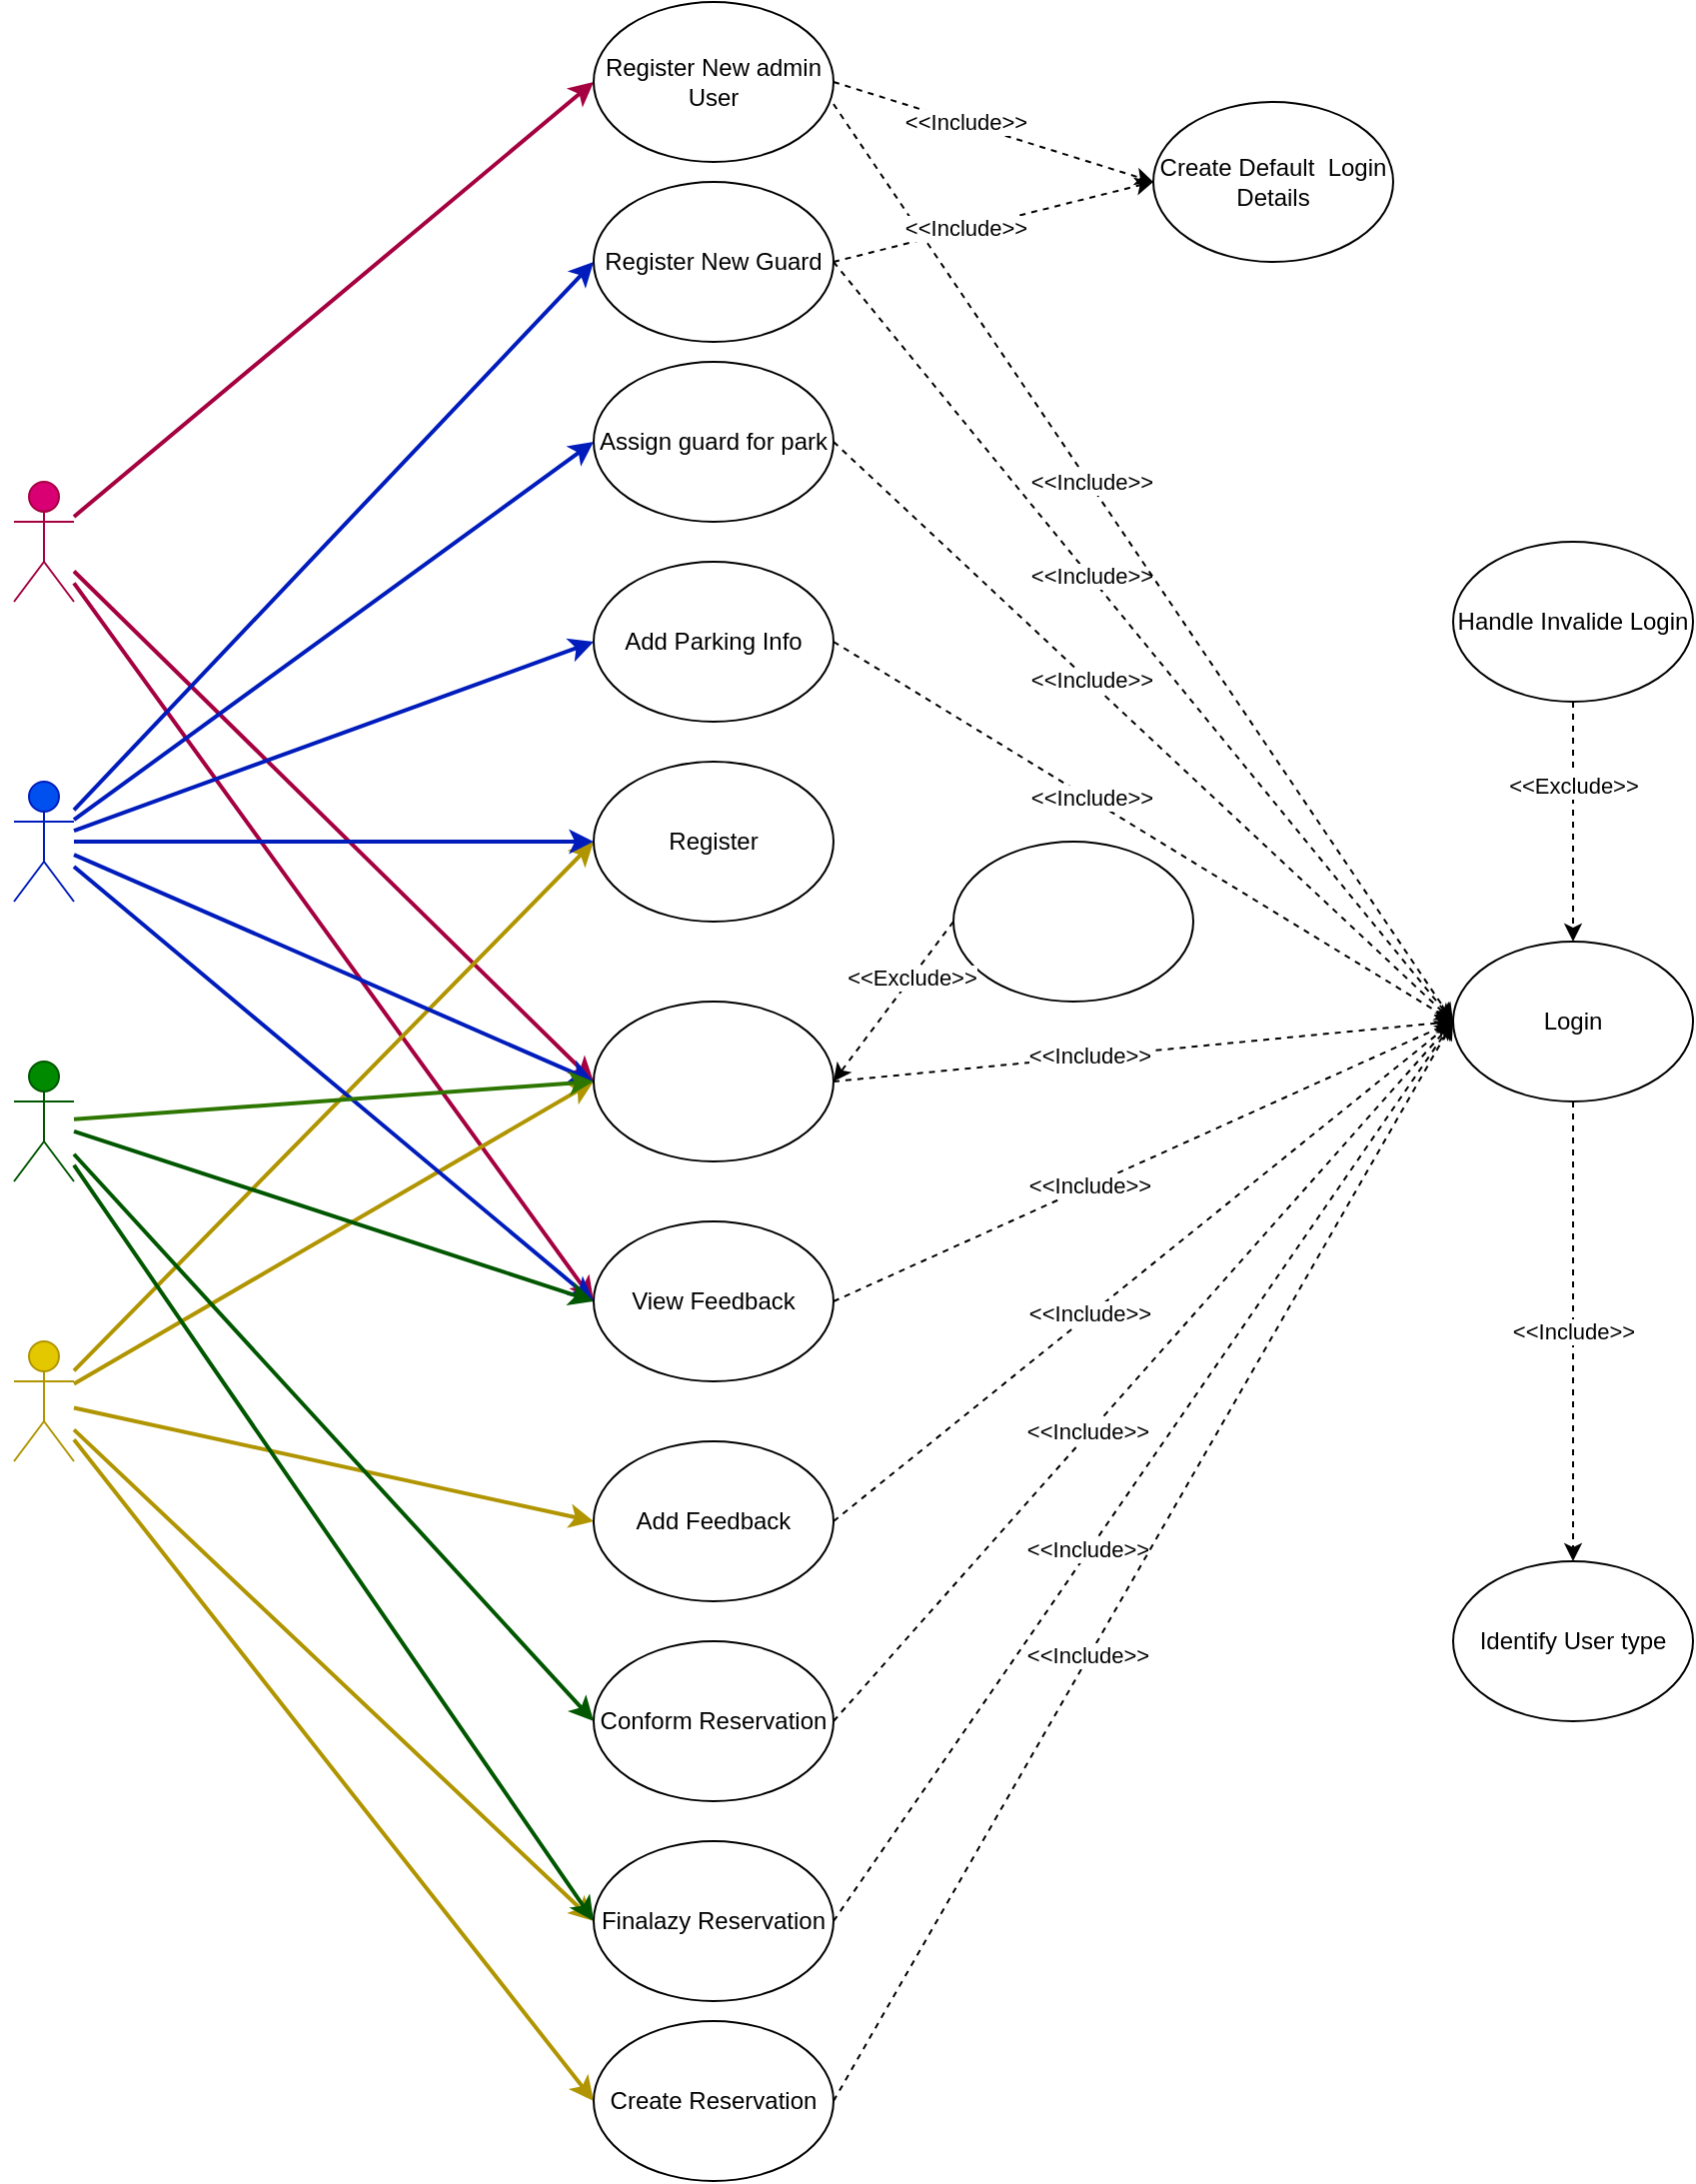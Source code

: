 <mxfile>
    <diagram id="7gdm1OnxOSPeQQPsCqYD" name="Page-1">
        <mxGraphModel dx="1386" dy="800" grid="1" gridSize="10" guides="1" tooltips="1" connect="1" arrows="1" fold="1" page="1" pageScale="1" pageWidth="850" pageHeight="1100" math="0" shadow="0">
            <root>
                <mxCell id="0"/>
                <mxCell id="1" parent="0"/>
                <mxCell id="34" style="edgeStyle=none;html=1;entryX=0;entryY=0.5;entryDx=0;entryDy=0;fillColor=#d80073;strokeColor=#A50040;strokeWidth=2;" edge="1" parent="1" source="3" target="33">
                    <mxGeometry relative="1" as="geometry"/>
                </mxCell>
                <mxCell id="63" style="edgeStyle=none;html=1;entryX=0;entryY=0.5;entryDx=0;entryDy=0;strokeWidth=2;fontColor=#ffffff;fillColor=#d80073;strokeColor=#A50040;" edge="1" parent="1" source="3" target="61">
                    <mxGeometry relative="1" as="geometry"/>
                </mxCell>
                <mxCell id="87" style="edgeStyle=none;html=1;entryX=0;entryY=0.5;entryDx=0;entryDy=0;strokeWidth=2;fontColor=#ffffff;fillColor=#d80073;strokeColor=#A50040;" edge="1" parent="1" source="3" target="78">
                    <mxGeometry relative="1" as="geometry"/>
                </mxCell>
                <mxCell id="3" value="Admin&lt;br&gt;" style="shape=umlActor;verticalLabelPosition=bottom;verticalAlign=top;html=1;outlineConnect=0;fillColor=#d80073;fontColor=#ffffff;strokeColor=#A50040;" vertex="1" parent="1">
                    <mxGeometry x="10" y="240" width="30" height="60" as="geometry"/>
                </mxCell>
                <mxCell id="26" style="edgeStyle=none;html=1;entryX=0;entryY=0.5;entryDx=0;entryDy=0;strokeWidth=2;fillColor=#e3c800;strokeColor=#B09500;" edge="1" parent="1" source="4" target="9">
                    <mxGeometry relative="1" as="geometry">
                        <mxPoint x="380" y="420" as="targetPoint"/>
                    </mxGeometry>
                </mxCell>
                <mxCell id="32" style="edgeStyle=none;html=1;entryX=0;entryY=0.5;entryDx=0;entryDy=0;strokeWidth=2;fillColor=#e3c800;strokeColor=#B09500;" edge="1" parent="1" source="4" target="16">
                    <mxGeometry relative="1" as="geometry"/>
                </mxCell>
                <mxCell id="45" style="edgeStyle=none;html=1;entryX=0;entryY=0.5;entryDx=0;entryDy=0;strokeWidth=2;fillColor=#e3c800;strokeColor=#B09500;" edge="1" parent="1" source="4" target="44">
                    <mxGeometry relative="1" as="geometry"/>
                </mxCell>
                <mxCell id="50" style="edgeStyle=none;html=1;entryX=0;entryY=0.5;entryDx=0;entryDy=0;strokeWidth=2;fillColor=#e3c800;strokeColor=#B09500;" edge="1" parent="1" source="4" target="48">
                    <mxGeometry relative="1" as="geometry"/>
                </mxCell>
                <mxCell id="90" style="edgeStyle=none;html=1;entryX=0;entryY=0.5;entryDx=0;entryDy=0;strokeWidth=2;fontColor=#ffffff;fillColor=#e3c800;strokeColor=#B09500;" edge="1" parent="1" source="4" target="78">
                    <mxGeometry relative="1" as="geometry"/>
                </mxCell>
                <mxCell id="4" value="&lt;font color=&quot;#ffffff&quot;&gt;User&lt;/font&gt;" style="shape=umlActor;verticalLabelPosition=bottom;verticalAlign=top;html=1;outlineConnect=0;fillColor=#e3c800;fontColor=#000000;strokeColor=#B09500;" vertex="1" parent="1">
                    <mxGeometry x="10" y="670" width="30" height="60" as="geometry"/>
                </mxCell>
                <mxCell id="23" style="edgeStyle=none;html=1;entryX=0;entryY=0.5;entryDx=0;entryDy=0;fillColor=#0050ef;strokeColor=#001DBC;strokeWidth=2;" edge="1" parent="1" source="5" target="9">
                    <mxGeometry relative="1" as="geometry"/>
                </mxCell>
                <mxCell id="35" style="edgeStyle=none;html=1;entryX=0;entryY=0.5;entryDx=0;entryDy=0;fillColor=#0050ef;strokeColor=#001DBC;strokeWidth=2;" edge="1" parent="1" source="5" target="33">
                    <mxGeometry relative="1" as="geometry">
                        <mxPoint x="290" y="560" as="targetPoint"/>
                    </mxGeometry>
                </mxCell>
                <mxCell id="41" style="edgeStyle=none;html=1;entryX=0;entryY=0.5;entryDx=0;entryDy=0;fillColor=#0050ef;strokeColor=#001DBC;strokeWidth=2;" edge="1" parent="1" source="5" target="40">
                    <mxGeometry relative="1" as="geometry"/>
                </mxCell>
                <mxCell id="59" style="edgeStyle=none;html=1;entryX=0;entryY=0.5;entryDx=0;entryDy=0;strokeWidth=2;fontColor=#ffffff;fillColor=#0050ef;strokeColor=#001DBC;" edge="1" parent="1" source="5" target="58">
                    <mxGeometry relative="1" as="geometry"/>
                </mxCell>
                <mxCell id="64" style="edgeStyle=none;html=1;entryX=0;entryY=0.5;entryDx=0;entryDy=0;strokeWidth=2;fontColor=#ffffff;fillColor=#0050ef;strokeColor=#001DBC;" edge="1" parent="1" source="5" target="62">
                    <mxGeometry relative="1" as="geometry"/>
                </mxCell>
                <mxCell id="88" style="edgeStyle=none;html=1;entryX=0;entryY=0.5;entryDx=0;entryDy=0;strokeWidth=2;fontColor=#ffffff;fillColor=#0050ef;strokeColor=#001DBC;" edge="1" parent="1" source="5" target="78">
                    <mxGeometry relative="1" as="geometry"/>
                </mxCell>
                <mxCell id="5" value="Park &lt;br&gt;Owner" style="shape=umlActor;verticalLabelPosition=bottom;verticalAlign=top;html=1;outlineConnect=0;fillColor=#0050ef;fontColor=#ffffff;strokeColor=#001DBC;" vertex="1" parent="1">
                    <mxGeometry x="10" y="390" width="30" height="60" as="geometry"/>
                </mxCell>
                <mxCell id="36" style="edgeStyle=none;html=1;entryX=0;entryY=0.5;entryDx=0;entryDy=0;fillColor=#008a00;strokeColor=#005700;strokeWidth=2;" edge="1" parent="1" source="6" target="33">
                    <mxGeometry relative="1" as="geometry">
                        <mxPoint x="370" y="560" as="targetPoint"/>
                    </mxGeometry>
                </mxCell>
                <mxCell id="47" style="edgeStyle=none;html=1;entryX=0;entryY=0.5;entryDx=0;entryDy=0;fillColor=#008a00;strokeColor=#005700;strokeWidth=2;" edge="1" parent="1" source="6" target="46">
                    <mxGeometry relative="1" as="geometry"/>
                </mxCell>
                <mxCell id="49" style="edgeStyle=none;html=1;entryX=0;entryY=0.5;entryDx=0;entryDy=0;fillColor=#008a00;strokeColor=#005700;strokeWidth=2;" edge="1" parent="1" source="6" target="48">
                    <mxGeometry relative="1" as="geometry"/>
                </mxCell>
                <mxCell id="89" style="edgeStyle=none;html=1;entryX=0;entryY=0.5;entryDx=0;entryDy=0;strokeWidth=2;fontColor=#ffffff;fillColor=#60a917;strokeColor=#2D7600;" edge="1" parent="1" source="6" target="78">
                    <mxGeometry relative="1" as="geometry"/>
                </mxCell>
                <mxCell id="6" value="Security &lt;br&gt;Guard" style="shape=umlActor;verticalLabelPosition=bottom;verticalAlign=top;html=1;outlineConnect=0;fillColor=#008a00;fontColor=#ffffff;strokeColor=#005700;" vertex="1" parent="1">
                    <mxGeometry x="10" y="530" width="30" height="60" as="geometry"/>
                </mxCell>
                <mxCell id="31" value="&amp;lt;&amp;lt;Include&amp;gt;&amp;gt;" style="edgeStyle=none;html=1;entryX=0.5;entryY=0;entryDx=0;entryDy=0;dashed=1;" edge="1" parent="1" source="8" target="28">
                    <mxGeometry relative="1" as="geometry"/>
                </mxCell>
                <mxCell id="8" value="Login" style="ellipse;whiteSpace=wrap;html=1;" vertex="1" parent="1">
                    <mxGeometry x="730" y="470" width="120" height="80" as="geometry"/>
                </mxCell>
                <mxCell id="9" value="Register" style="ellipse;whiteSpace=wrap;html=1;" vertex="1" parent="1">
                    <mxGeometry x="300" y="380" width="120" height="80" as="geometry"/>
                </mxCell>
                <mxCell id="19" style="edgeStyle=none;html=1;exitX=1;exitY=0.5;exitDx=0;exitDy=0;entryX=0;entryY=0.5;entryDx=0;entryDy=0;dashed=1;" edge="1" parent="1" source="16" target="8">
                    <mxGeometry relative="1" as="geometry"/>
                </mxCell>
                <mxCell id="20" value="&amp;lt;&amp;lt;Include&amp;gt;&amp;gt;" style="edgeLabel;html=1;align=center;verticalAlign=middle;resizable=0;points=[];" vertex="1" connectable="0" parent="19">
                    <mxGeometry x="-0.174" y="1" relative="1" as="geometry">
                        <mxPoint as="offset"/>
                    </mxGeometry>
                </mxCell>
                <mxCell id="16" value="Add Feedback" style="ellipse;whiteSpace=wrap;html=1;" vertex="1" parent="1">
                    <mxGeometry x="300" y="720" width="120" height="80" as="geometry"/>
                </mxCell>
                <mxCell id="29" style="edgeStyle=none;html=1;dashed=1;" edge="1" parent="1" source="27" target="8">
                    <mxGeometry relative="1" as="geometry"/>
                </mxCell>
                <mxCell id="30" value="&amp;lt;&amp;lt;Exclude&amp;gt;&amp;gt;" style="edgeLabel;html=1;align=center;verticalAlign=middle;resizable=0;points=[];" vertex="1" connectable="0" parent="29">
                    <mxGeometry x="-0.299" relative="1" as="geometry">
                        <mxPoint as="offset"/>
                    </mxGeometry>
                </mxCell>
                <mxCell id="27" value="Handle Invalide Login" style="ellipse;whiteSpace=wrap;html=1;" vertex="1" parent="1">
                    <mxGeometry x="730" y="270" width="120" height="80" as="geometry"/>
                </mxCell>
                <mxCell id="28" value="Identify User type" style="ellipse;whiteSpace=wrap;html=1;" vertex="1" parent="1">
                    <mxGeometry x="730" y="780" width="120" height="80" as="geometry"/>
                </mxCell>
                <mxCell id="33" value="View Feedback" style="ellipse;whiteSpace=wrap;html=1;" vertex="1" parent="1">
                    <mxGeometry x="300" y="610" width="120" height="80" as="geometry"/>
                </mxCell>
                <mxCell id="38" style="edgeStyle=none;html=1;exitX=1;exitY=0.5;exitDx=0;exitDy=0;dashed=1;entryX=0;entryY=0.5;entryDx=0;entryDy=0;" edge="1" parent="1" source="33" target="8">
                    <mxGeometry relative="1" as="geometry">
                        <mxPoint x="430" y="750" as="sourcePoint"/>
                        <mxPoint x="610" y="500" as="targetPoint"/>
                    </mxGeometry>
                </mxCell>
                <mxCell id="39" value="&amp;lt;&amp;lt;Include&amp;gt;&amp;gt;" style="edgeLabel;html=1;align=center;verticalAlign=middle;resizable=0;points=[];" vertex="1" connectable="0" parent="38">
                    <mxGeometry x="-0.174" y="1" relative="1" as="geometry">
                        <mxPoint as="offset"/>
                    </mxGeometry>
                </mxCell>
                <mxCell id="40" value="Add Parking Info" style="ellipse;whiteSpace=wrap;html=1;" vertex="1" parent="1">
                    <mxGeometry x="300" y="280" width="120" height="80" as="geometry"/>
                </mxCell>
                <mxCell id="42" style="edgeStyle=none;html=1;exitX=1;exitY=0.5;exitDx=0;exitDy=0;dashed=1;entryX=0;entryY=0.5;entryDx=0;entryDy=0;" edge="1" parent="1" source="40" target="8">
                    <mxGeometry relative="1" as="geometry">
                        <mxPoint x="430" y="620" as="sourcePoint"/>
                        <mxPoint x="640" y="520" as="targetPoint"/>
                    </mxGeometry>
                </mxCell>
                <mxCell id="43" value="&amp;lt;&amp;lt;Include&amp;gt;&amp;gt;" style="edgeLabel;html=1;align=center;verticalAlign=middle;resizable=0;points=[];" vertex="1" connectable="0" parent="42">
                    <mxGeometry x="-0.174" y="1" relative="1" as="geometry">
                        <mxPoint as="offset"/>
                    </mxGeometry>
                </mxCell>
                <mxCell id="44" value="Create Reservation" style="ellipse;whiteSpace=wrap;html=1;" vertex="1" parent="1">
                    <mxGeometry x="300" y="1010" width="120" height="80" as="geometry"/>
                </mxCell>
                <mxCell id="46" value="Conform Reservation" style="ellipse;whiteSpace=wrap;html=1;" vertex="1" parent="1">
                    <mxGeometry x="300" y="820" width="120" height="80" as="geometry"/>
                </mxCell>
                <mxCell id="48" value="Finalazy Reservation" style="ellipse;whiteSpace=wrap;html=1;" vertex="1" parent="1">
                    <mxGeometry x="300" y="920" width="120" height="80" as="geometry"/>
                </mxCell>
                <mxCell id="51" style="edgeStyle=none;html=1;exitX=1;exitY=0.5;exitDx=0;exitDy=0;dashed=1;entryX=0;entryY=0.5;entryDx=0;entryDy=0;" edge="1" parent="1" source="46" target="8">
                    <mxGeometry relative="1" as="geometry">
                        <mxPoint x="430" y="740" as="sourcePoint"/>
                        <mxPoint x="630" y="510" as="targetPoint"/>
                    </mxGeometry>
                </mxCell>
                <mxCell id="52" value="&amp;lt;&amp;lt;Include&amp;gt;&amp;gt;" style="edgeLabel;html=1;align=center;verticalAlign=middle;resizable=0;points=[];" vertex="1" connectable="0" parent="51">
                    <mxGeometry x="-0.174" y="1" relative="1" as="geometry">
                        <mxPoint as="offset"/>
                    </mxGeometry>
                </mxCell>
                <mxCell id="53" style="edgeStyle=none;html=1;exitX=1;exitY=0.5;exitDx=0;exitDy=0;entryX=0;entryY=0.5;entryDx=0;entryDy=0;dashed=1;" edge="1" parent="1" source="48" target="8">
                    <mxGeometry relative="1" as="geometry">
                        <mxPoint x="440" y="750" as="sourcePoint"/>
                        <mxPoint x="650" y="530" as="targetPoint"/>
                    </mxGeometry>
                </mxCell>
                <mxCell id="54" value="&amp;lt;&amp;lt;Include&amp;gt;&amp;gt;" style="edgeLabel;html=1;align=center;verticalAlign=middle;resizable=0;points=[];" vertex="1" connectable="0" parent="53">
                    <mxGeometry x="-0.174" y="1" relative="1" as="geometry">
                        <mxPoint as="offset"/>
                    </mxGeometry>
                </mxCell>
                <mxCell id="55" style="edgeStyle=none;html=1;exitX=1;exitY=0.5;exitDx=0;exitDy=0;entryX=0;entryY=0.5;entryDx=0;entryDy=0;dashed=1;" edge="1" parent="1" source="44" target="8">
                    <mxGeometry relative="1" as="geometry">
                        <mxPoint x="450" y="760" as="sourcePoint"/>
                        <mxPoint x="660" y="540" as="targetPoint"/>
                    </mxGeometry>
                </mxCell>
                <mxCell id="56" value="&amp;lt;&amp;lt;Include&amp;gt;&amp;gt;" style="edgeLabel;html=1;align=center;verticalAlign=middle;resizable=0;points=[];" vertex="1" connectable="0" parent="55">
                    <mxGeometry x="-0.174" y="1" relative="1" as="geometry">
                        <mxPoint as="offset"/>
                    </mxGeometry>
                </mxCell>
                <mxCell id="58" value="Assign guard for park" style="ellipse;whiteSpace=wrap;html=1;" vertex="1" parent="1">
                    <mxGeometry x="300" y="180" width="120" height="80" as="geometry"/>
                </mxCell>
                <mxCell id="61" value="Register New admin User" style="ellipse;whiteSpace=wrap;html=1;" vertex="1" parent="1">
                    <mxGeometry x="300" width="120" height="80" as="geometry"/>
                </mxCell>
                <mxCell id="62" value="Register New Guard" style="ellipse;whiteSpace=wrap;html=1;" vertex="1" parent="1">
                    <mxGeometry x="300" y="90" width="120" height="80" as="geometry"/>
                </mxCell>
                <mxCell id="65" style="edgeStyle=none;html=1;dashed=1;entryX=0;entryY=0.5;entryDx=0;entryDy=0;exitX=1;exitY=0.5;exitDx=0;exitDy=0;" edge="1" parent="1" source="62" target="8">
                    <mxGeometry relative="1" as="geometry">
                        <mxPoint x="420" y="150" as="sourcePoint"/>
                        <mxPoint x="640" y="440" as="targetPoint"/>
                    </mxGeometry>
                </mxCell>
                <mxCell id="66" value="&amp;lt;&amp;lt;Include&amp;gt;&amp;gt;" style="edgeLabel;html=1;align=center;verticalAlign=middle;resizable=0;points=[];" vertex="1" connectable="0" parent="65">
                    <mxGeometry x="-0.174" y="1" relative="1" as="geometry">
                        <mxPoint as="offset"/>
                    </mxGeometry>
                </mxCell>
                <mxCell id="67" style="edgeStyle=none;html=1;exitX=1;exitY=0.638;exitDx=0;exitDy=0;dashed=1;exitPerimeter=0;entryX=0;entryY=0.5;entryDx=0;entryDy=0;" edge="1" parent="1" source="61" target="8">
                    <mxGeometry relative="1" as="geometry">
                        <mxPoint x="440" y="390" as="sourcePoint"/>
                        <mxPoint x="640" y="660" as="targetPoint"/>
                    </mxGeometry>
                </mxCell>
                <mxCell id="68" value="&amp;lt;&amp;lt;Include&amp;gt;&amp;gt;" style="edgeLabel;html=1;align=center;verticalAlign=middle;resizable=0;points=[];" vertex="1" connectable="0" parent="67">
                    <mxGeometry x="-0.174" y="1" relative="1" as="geometry">
                        <mxPoint as="offset"/>
                    </mxGeometry>
                </mxCell>
                <mxCell id="69" style="edgeStyle=none;html=1;exitX=1;exitY=0.5;exitDx=0;exitDy=0;dashed=1;entryX=0;entryY=0.5;entryDx=0;entryDy=0;" edge="1" parent="1" source="58" target="8">
                    <mxGeometry relative="1" as="geometry">
                        <mxPoint x="430" y="61.04" as="sourcePoint"/>
                        <mxPoint x="630" y="500" as="targetPoint"/>
                    </mxGeometry>
                </mxCell>
                <mxCell id="70" value="&amp;lt;&amp;lt;Include&amp;gt;&amp;gt;" style="edgeLabel;html=1;align=center;verticalAlign=middle;resizable=0;points=[];" vertex="1" connectable="0" parent="69">
                    <mxGeometry x="-0.174" y="1" relative="1" as="geometry">
                        <mxPoint as="offset"/>
                    </mxGeometry>
                </mxCell>
                <mxCell id="73" value="Create Default&amp;nbsp; Login Details" style="ellipse;whiteSpace=wrap;html=1;" vertex="1" parent="1">
                    <mxGeometry x="580" y="50" width="120" height="80" as="geometry"/>
                </mxCell>
                <mxCell id="74" style="edgeStyle=none;html=1;exitX=1;exitY=0.5;exitDx=0;exitDy=0;dashed=1;entryX=0;entryY=0.5;entryDx=0;entryDy=0;" edge="1" parent="1" source="61" target="73">
                    <mxGeometry relative="1" as="geometry">
                        <mxPoint x="430" y="61.04" as="sourcePoint"/>
                        <mxPoint x="660" y="580" as="targetPoint"/>
                    </mxGeometry>
                </mxCell>
                <mxCell id="75" value="&amp;lt;&amp;lt;Include&amp;gt;&amp;gt;" style="edgeLabel;html=1;align=center;verticalAlign=middle;resizable=0;points=[];" vertex="1" connectable="0" parent="74">
                    <mxGeometry x="-0.174" y="1" relative="1" as="geometry">
                        <mxPoint as="offset"/>
                    </mxGeometry>
                </mxCell>
                <mxCell id="76" style="edgeStyle=none;html=1;exitX=1;exitY=0.5;exitDx=0;exitDy=0;dashed=1;entryX=0;entryY=0.5;entryDx=0;entryDy=0;" edge="1" parent="1" source="62" target="73">
                    <mxGeometry relative="1" as="geometry">
                        <mxPoint x="430" y="50" as="sourcePoint"/>
                        <mxPoint x="570" y="170" as="targetPoint"/>
                    </mxGeometry>
                </mxCell>
                <mxCell id="77" value="&amp;lt;&amp;lt;Include&amp;gt;&amp;gt;" style="edgeLabel;html=1;align=center;verticalAlign=middle;resizable=0;points=[];" vertex="1" connectable="0" parent="76">
                    <mxGeometry x="-0.174" y="1" relative="1" as="geometry">
                        <mxPoint as="offset"/>
                    </mxGeometry>
                </mxCell>
                <mxCell id="78" value="Manage Profile" style="ellipse;whiteSpace=wrap;html=1;strokeColor=default;strokeWidth=1;fontColor=#ffffff;" vertex="1" parent="1">
                    <mxGeometry x="300" y="500" width="120" height="80" as="geometry"/>
                </mxCell>
                <mxCell id="79" style="edgeStyle=none;html=1;exitX=1;exitY=0.5;exitDx=0;exitDy=0;dashed=1;entryX=0;entryY=0.5;entryDx=0;entryDy=0;" edge="1" parent="1" source="78" target="8">
                    <mxGeometry relative="1" as="geometry">
                        <mxPoint x="430" y="660" as="sourcePoint"/>
                        <mxPoint x="660" y="620" as="targetPoint"/>
                    </mxGeometry>
                </mxCell>
                <mxCell id="80" value="&amp;lt;&amp;lt;Include&amp;gt;&amp;gt;" style="edgeLabel;html=1;align=center;verticalAlign=middle;resizable=0;points=[];" vertex="1" connectable="0" parent="79">
                    <mxGeometry x="-0.174" y="1" relative="1" as="geometry">
                        <mxPoint as="offset"/>
                    </mxGeometry>
                </mxCell>
                <mxCell id="81" value="Update Login Details" style="ellipse;whiteSpace=wrap;html=1;strokeColor=default;strokeWidth=1;fontColor=#ffffff;" vertex="1" parent="1">
                    <mxGeometry x="480" y="420" width="120" height="80" as="geometry"/>
                </mxCell>
                <mxCell id="82" style="edgeStyle=none;html=1;dashed=1;entryX=1;entryY=0.5;entryDx=0;entryDy=0;exitX=0;exitY=0.5;exitDx=0;exitDy=0;" edge="1" parent="1" source="81" target="78">
                    <mxGeometry relative="1" as="geometry">
                        <mxPoint x="721.881" y="379.98" as="sourcePoint"/>
                        <mxPoint x="728.096" y="510.02" as="targetPoint"/>
                    </mxGeometry>
                </mxCell>
                <mxCell id="83" value="&amp;lt;&amp;lt;Exclude&amp;gt;&amp;gt;" style="edgeLabel;html=1;align=center;verticalAlign=middle;resizable=0;points=[];" vertex="1" connectable="0" parent="82">
                    <mxGeometry x="-0.299" relative="1" as="geometry">
                        <mxPoint as="offset"/>
                    </mxGeometry>
                </mxCell>
            </root>
        </mxGraphModel>
    </diagram>
</mxfile>